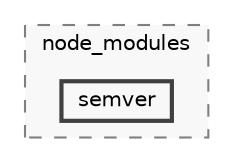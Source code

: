 digraph "backend/node_modules/semver"
{
 // LATEX_PDF_SIZE
  bgcolor="transparent";
  edge [fontname=Helvetica,fontsize=10,labelfontname=Helvetica,labelfontsize=10];
  node [fontname=Helvetica,fontsize=10,shape=box,height=0.2,width=0.4];
  compound=true
  subgraph clusterdir_86dbea9de526ba50b112ba867d8b4b1f {
    graph [ bgcolor="#f8f8f8", pencolor="grey50", label="node_modules", fontname=Helvetica,fontsize=10 style="filled,dashed", URL="dir_86dbea9de526ba50b112ba867d8b4b1f.html",tooltip=""]
  dir_3ea200d0b1216025c620d8fd88d52692 [label="semver", fillcolor="#f8f8f8", color="grey25", style="filled,bold", URL="dir_3ea200d0b1216025c620d8fd88d52692.html",tooltip=""];
  }
}
